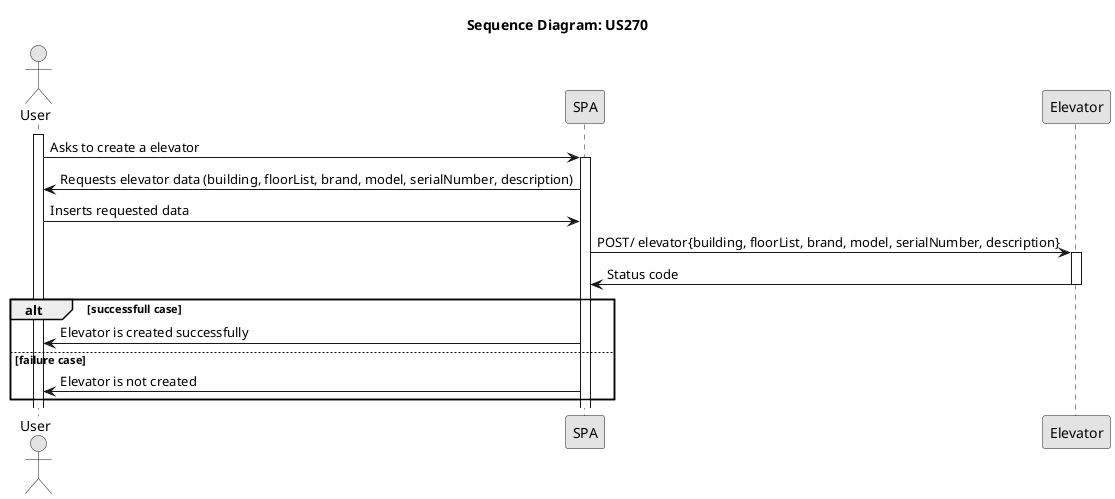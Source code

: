 @startuml

skinparam Monochrome true
skinparam PackageStyle rectangle
skinparam Shadowing false

title Sequence Diagram: US270

actor "User" as User
participant "SPA" as SPA
participant "Elevator" as Elevator

activate User

User -> SPA : Asks to create a elevator
activate SPA
SPA -> User: Requests elevator data (building, floorList, brand, model, serialNumber, description)
User -> SPA: Inserts requested data

SPA -> Elevator: POST/ elevator{building, floorList, brand, model, serialNumber, description}
activate Elevator
Elevator -> SPA: Status code
deactivate

alt successfull case
SPA -> User: Elevator is created successfully
else failure case
SPA -> User: Elevator is not created
end

@enduml
